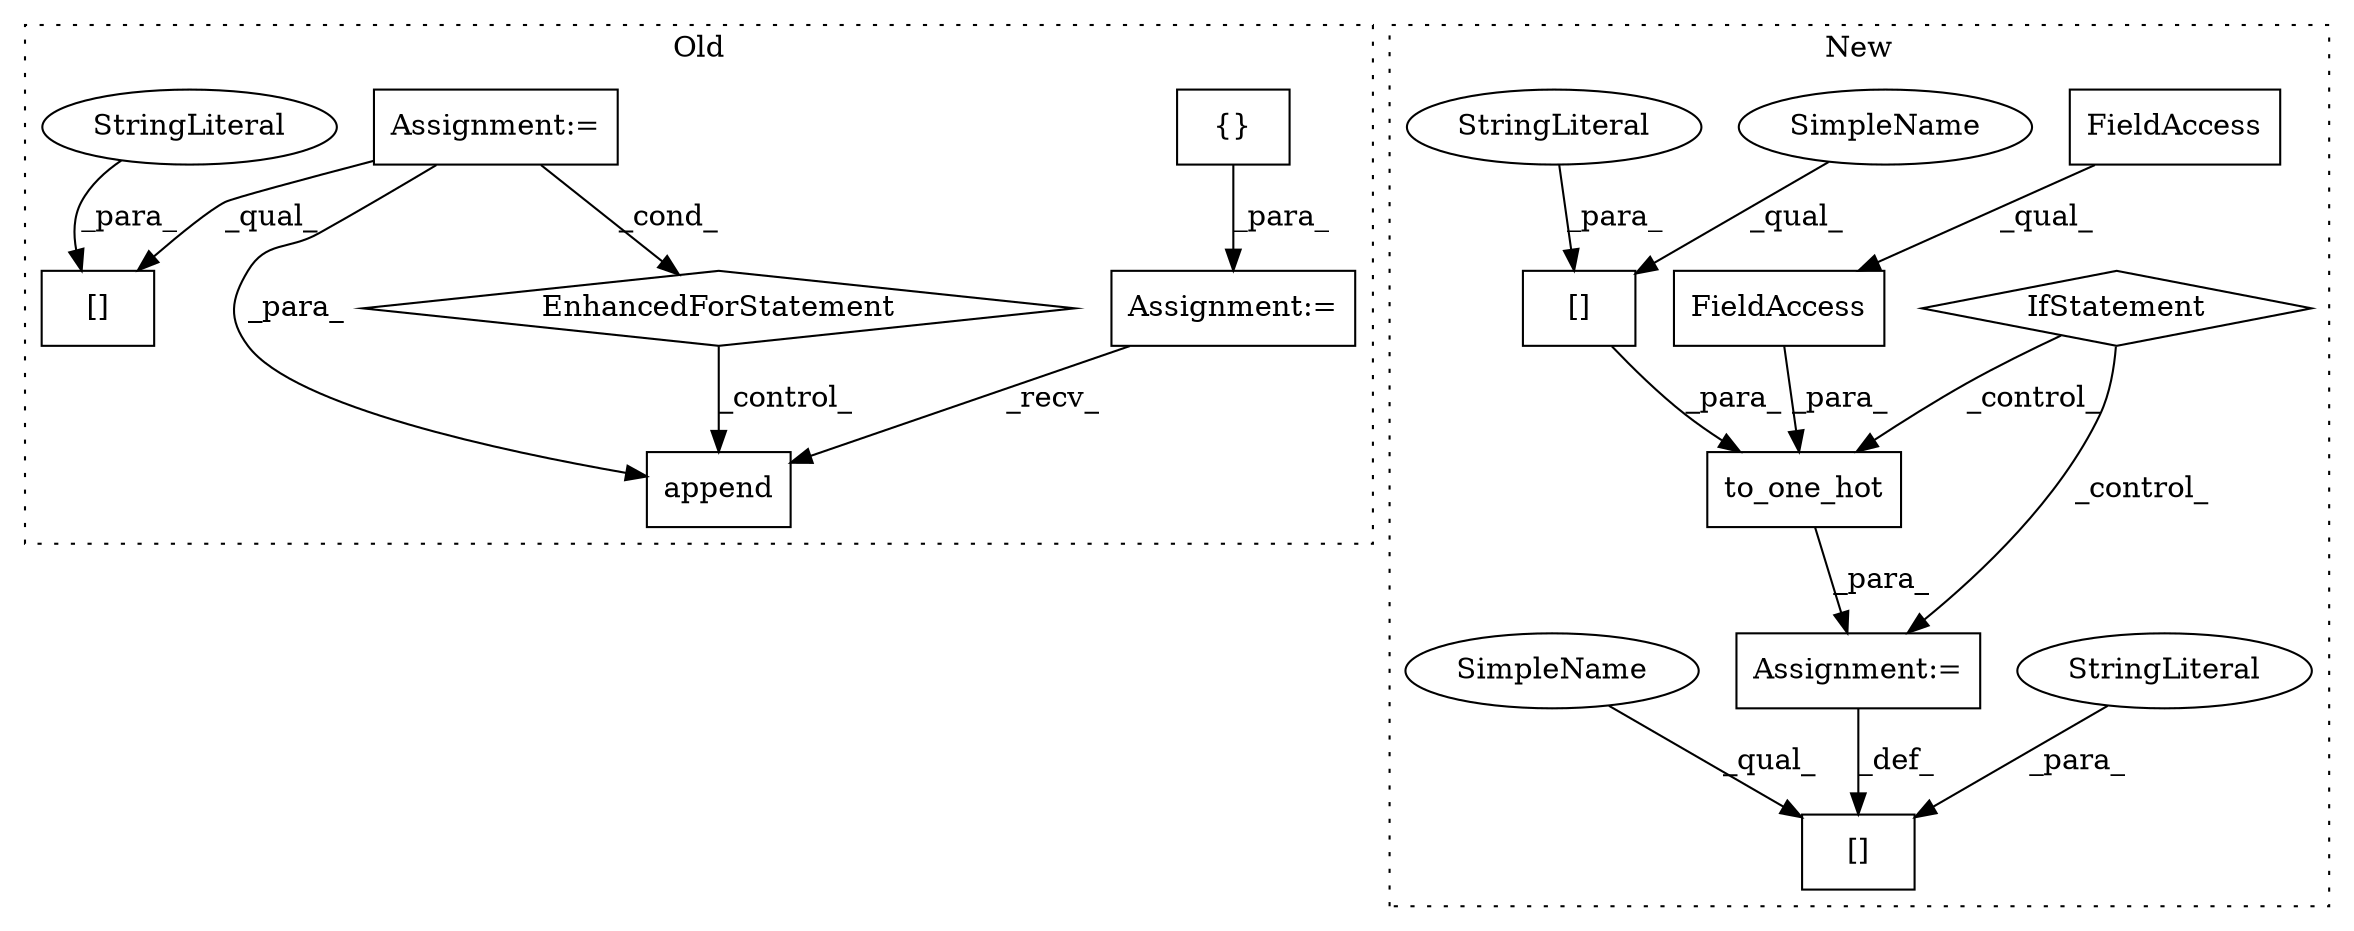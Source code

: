digraph G {
subgraph cluster0 {
1 [label="append" a="32" s="16237,16260" l="7,1" shape="box"];
3 [label="EnhancedForStatement" a="70" s="16095,16163" l="53,2" shape="diamond"];
6 [label="{}" a="4" s="16086" l="2" shape="box"];
12 [label="Assignment:=" a="7" s="16095,16163" l="53,2" shape="box"];
13 [label="[]" a="2" s="16196,16206" l="2,1" shape="box"];
14 [label="StringLiteral" a="45" s="16198" l="8" shape="ellipse"];
15 [label="Assignment:=" a="7" s="16034" l="1" shape="box"];
label = "Old";
style="dotted";
}
subgraph cluster1 {
2 [label="to_one_hot" a="32" s="13928,13983" l="11,1" shape="box"];
4 [label="FieldAccess" a="22" s="13961" l="22" shape="box"];
5 [label="FieldAccess" a="22" s="13961" l="17" shape="box"];
7 [label="[]" a="2" s="13939,13959" l="11,1" shape="box"];
8 [label="StringLiteral" a="45" s="13950" l="9" shape="ellipse"];
9 [label="[]" a="2" s="13901,13921" l="11,1" shape="box"];
10 [label="StringLiteral" a="45" s="13912" l="9" shape="ellipse"];
11 [label="IfStatement" a="25" s="13869,13889" l="4,2" shape="diamond"];
16 [label="Assignment:=" a="7" s="13922" l="1" shape="box"];
17 [label="SimpleName" a="42" s="13939" l="10" shape="ellipse"];
18 [label="SimpleName" a="42" s="13901" l="10" shape="ellipse"];
label = "New";
style="dotted";
}
2 -> 16 [label="_para_"];
3 -> 1 [label="_control_"];
4 -> 2 [label="_para_"];
5 -> 4 [label="_qual_"];
6 -> 15 [label="_para_"];
7 -> 2 [label="_para_"];
8 -> 7 [label="_para_"];
10 -> 9 [label="_para_"];
11 -> 16 [label="_control_"];
11 -> 2 [label="_control_"];
12 -> 3 [label="_cond_"];
12 -> 1 [label="_para_"];
12 -> 13 [label="_qual_"];
14 -> 13 [label="_para_"];
15 -> 1 [label="_recv_"];
16 -> 9 [label="_def_"];
17 -> 7 [label="_qual_"];
18 -> 9 [label="_qual_"];
}